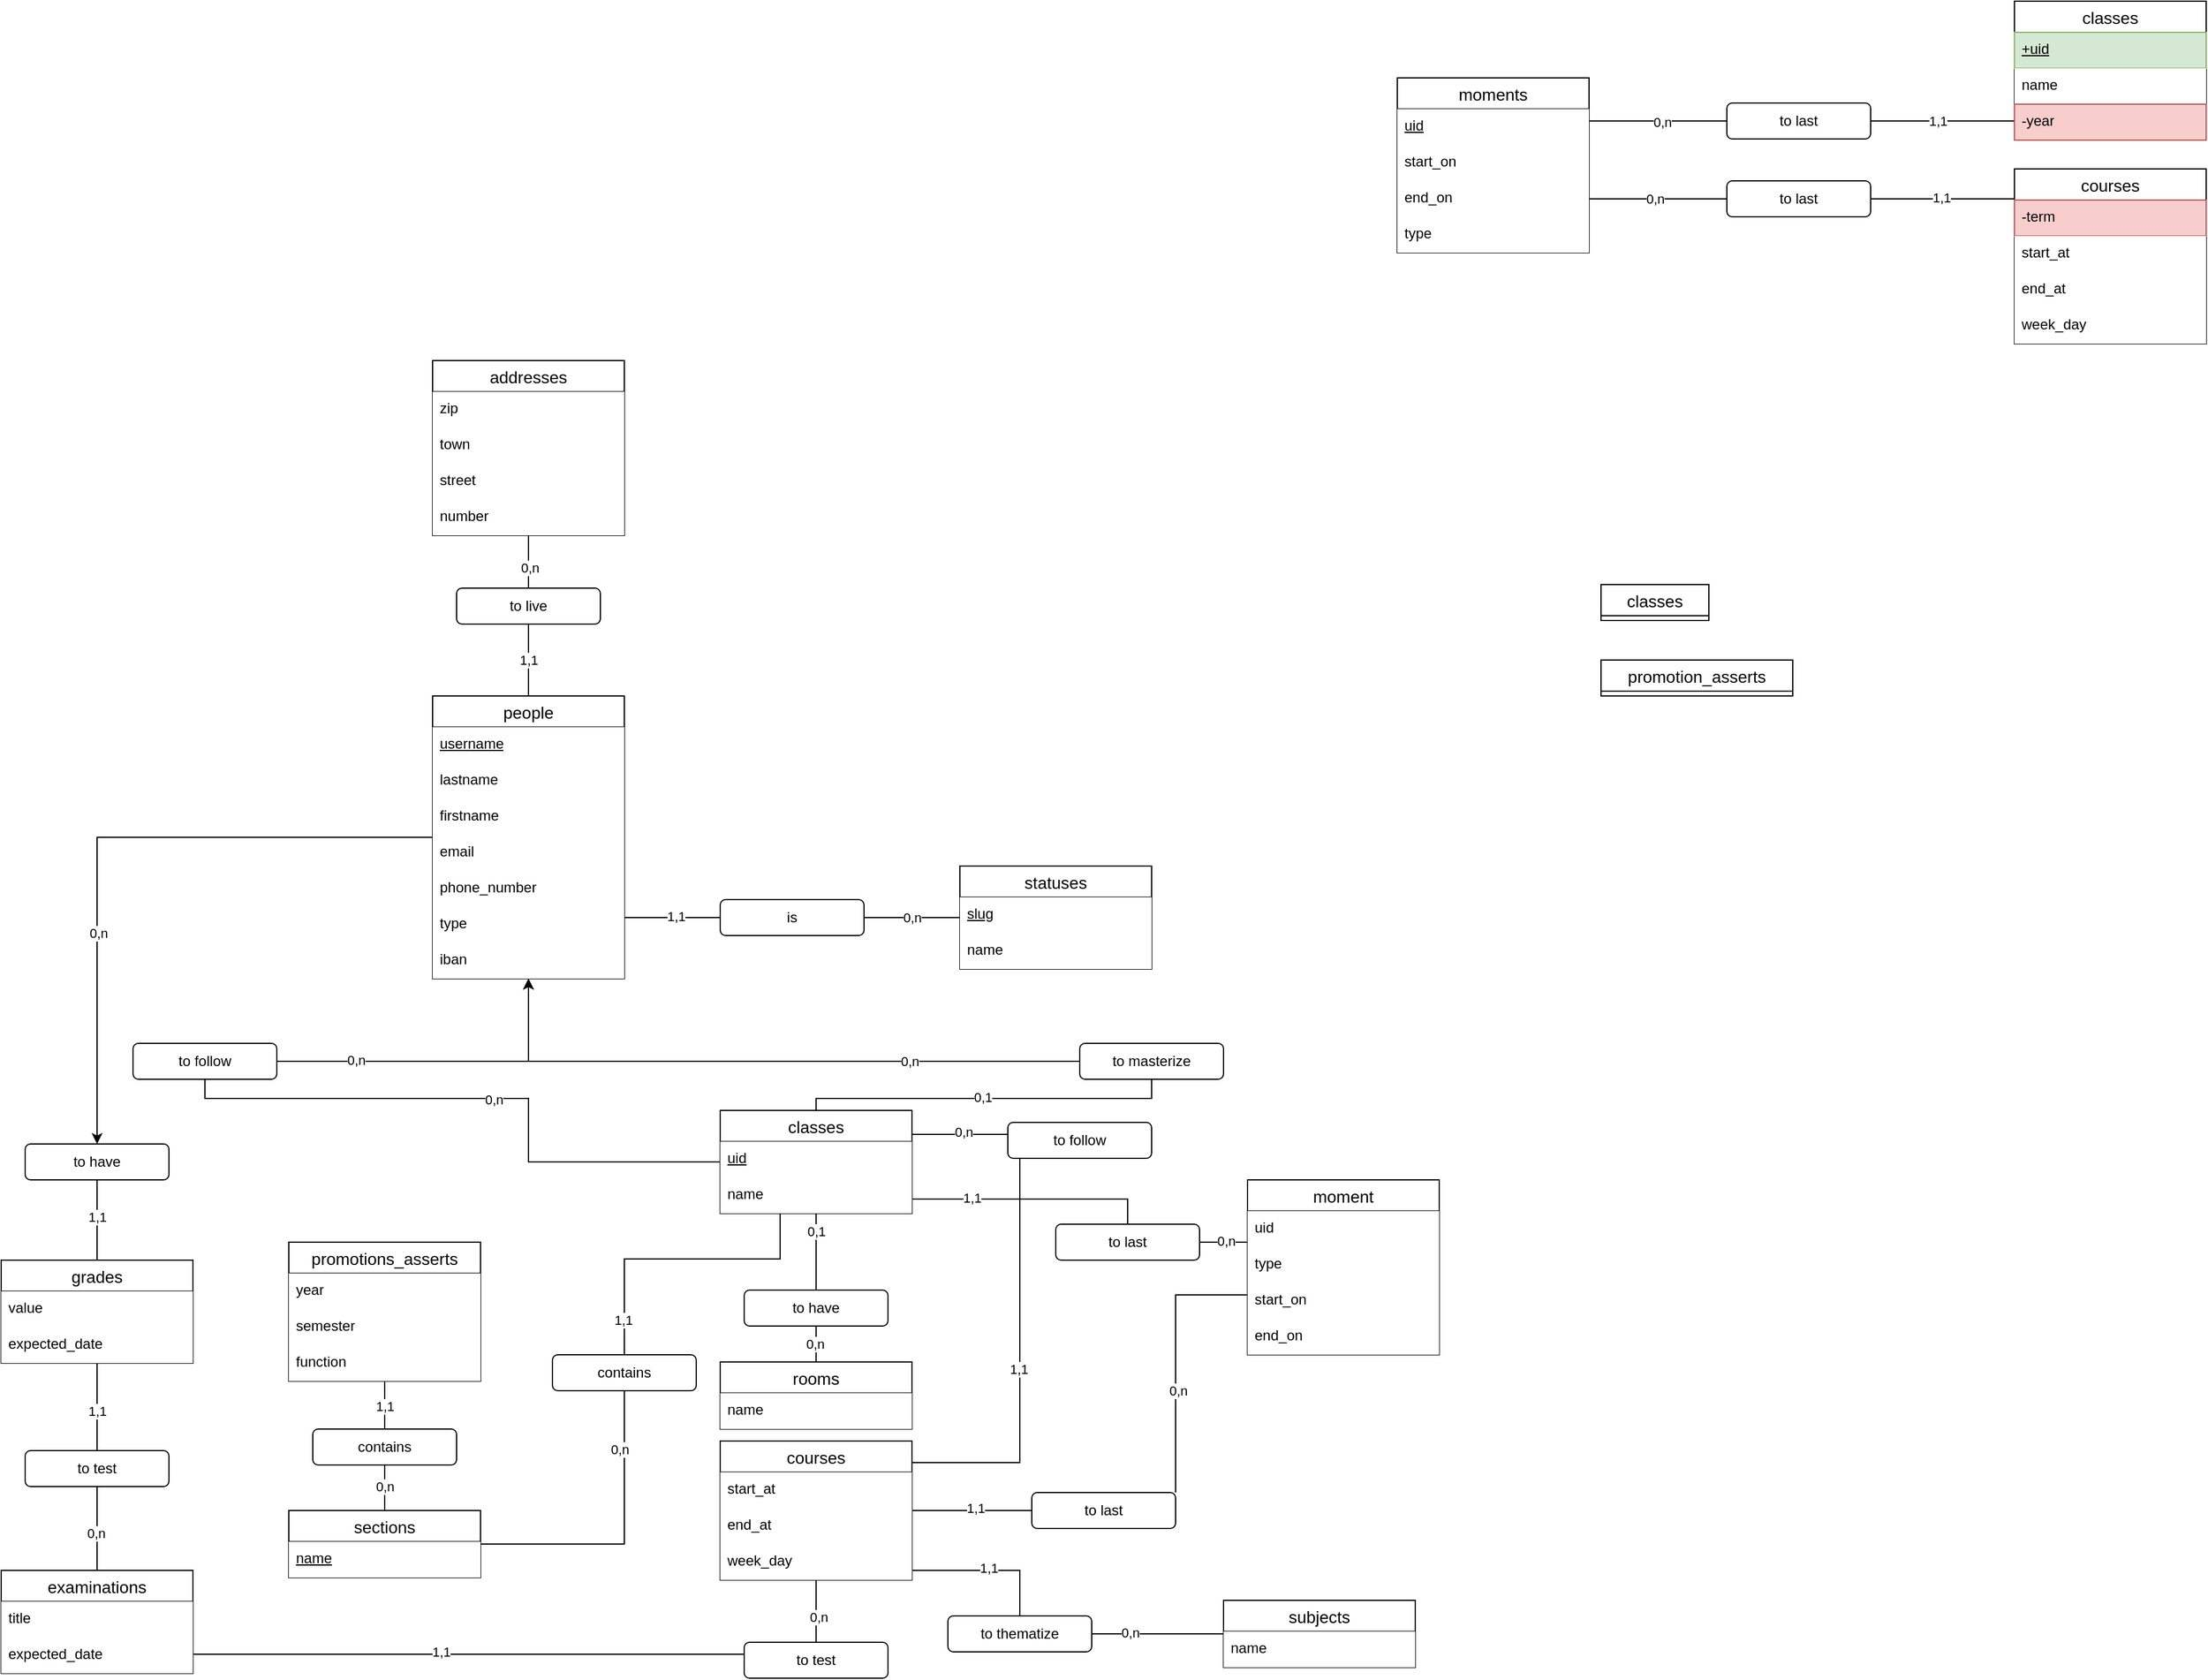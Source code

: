 <mxfile version="22.0.4" type="device">
  <diagram name="Page-1" id="YjoCUqOJmJAWPVtWp_rb">
    <mxGraphModel dx="1793" dy="1960" grid="1" gridSize="10" guides="1" tooltips="1" connect="1" arrows="1" fold="1" page="1" pageScale="1" pageWidth="1000" pageHeight="1000" math="0" shadow="0">
      <root>
        <mxCell id="0" />
        <mxCell id="1" parent="0" />
        <mxCell id="5qRxrPsNrbithYH7x9MK-46" style="edgeStyle=orthogonalEdgeStyle;rounded=0;orthogonalLoop=1;jettySize=auto;html=1;endArrow=none;endFill=0;" parent="1" source="04CNbRLkM5EJVx110FWp-2" target="04CNbRLkM5EJVx110FWp-24" edge="1">
          <mxGeometry relative="1" as="geometry" />
        </mxCell>
        <mxCell id="5qRxrPsNrbithYH7x9MK-58" value="1,1" style="edgeLabel;html=1;align=center;verticalAlign=middle;resizable=0;points=[];" parent="5qRxrPsNrbithYH7x9MK-46" vertex="1" connectable="0">
          <mxGeometry x="0.019" relative="1" as="geometry">
            <mxPoint as="offset" />
          </mxGeometry>
        </mxCell>
        <mxCell id="oQ8XawYt_i0SIQOXS1K6-8" style="edgeStyle=orthogonalEdgeStyle;rounded=0;orthogonalLoop=1;jettySize=auto;html=1;" parent="1" source="04CNbRLkM5EJVx110FWp-2" target="5qRxrPsNrbithYH7x9MK-102" edge="1">
          <mxGeometry relative="1" as="geometry" />
        </mxCell>
        <mxCell id="oQ8XawYt_i0SIQOXS1K6-9" value="0,n" style="edgeLabel;html=1;align=center;verticalAlign=middle;resizable=0;points=[];" parent="oQ8XawYt_i0SIQOXS1K6-8" vertex="1" connectable="0">
          <mxGeometry x="0.344" y="1" relative="1" as="geometry">
            <mxPoint as="offset" />
          </mxGeometry>
        </mxCell>
        <mxCell id="04CNbRLkM5EJVx110FWp-2" value="people" style="swimlane;fontStyle=0;childLayout=stackLayout;horizontal=1;startSize=26;horizontalStack=0;resizeParent=1;resizeParentMax=0;resizeLast=0;collapsible=1;marginBottom=0;align=center;fontSize=14;" parent="1" vertex="1">
          <mxGeometry x="390" y="170" width="160" height="236" as="geometry" />
        </mxCell>
        <mxCell id="04CNbRLkM5EJVx110FWp-5" value="username" style="text;strokeColor=none;fillColor=default;spacingLeft=4;spacingRight=4;overflow=hidden;rotatable=0;points=[[0,0.5],[1,0.5]];portConstraint=eastwest;fontSize=12;whiteSpace=wrap;html=1;fontStyle=4" parent="04CNbRLkM5EJVx110FWp-2" vertex="1">
          <mxGeometry y="26" width="160" height="30" as="geometry" />
        </mxCell>
        <mxCell id="04CNbRLkM5EJVx110FWp-3" value="lastname" style="text;strokeColor=none;fillColor=default;spacingLeft=4;spacingRight=4;overflow=hidden;rotatable=0;points=[[0,0.5],[1,0.5]];portConstraint=eastwest;fontSize=12;whiteSpace=wrap;html=1;" parent="04CNbRLkM5EJVx110FWp-2" vertex="1">
          <mxGeometry y="56" width="160" height="30" as="geometry" />
        </mxCell>
        <mxCell id="04CNbRLkM5EJVx110FWp-4" value="firstname" style="text;strokeColor=none;fillColor=default;spacingLeft=4;spacingRight=4;overflow=hidden;rotatable=0;points=[[0,0.5],[1,0.5]];portConstraint=eastwest;fontSize=12;whiteSpace=wrap;html=1;" parent="04CNbRLkM5EJVx110FWp-2" vertex="1">
          <mxGeometry y="86" width="160" height="30" as="geometry" />
        </mxCell>
        <mxCell id="04CNbRLkM5EJVx110FWp-6" value="email" style="text;strokeColor=none;fillColor=default;spacingLeft=4;spacingRight=4;overflow=hidden;rotatable=0;points=[[0,0.5],[1,0.5]];portConstraint=eastwest;fontSize=12;whiteSpace=wrap;html=1;" parent="04CNbRLkM5EJVx110FWp-2" vertex="1">
          <mxGeometry y="116" width="160" height="30" as="geometry" />
        </mxCell>
        <mxCell id="04CNbRLkM5EJVx110FWp-34" value="phone_number" style="text;strokeColor=none;fillColor=default;spacingLeft=4;spacingRight=4;overflow=hidden;rotatable=0;points=[[0,0.5],[1,0.5]];portConstraint=eastwest;fontSize=12;whiteSpace=wrap;html=1;" parent="04CNbRLkM5EJVx110FWp-2" vertex="1">
          <mxGeometry y="146" width="160" height="30" as="geometry" />
        </mxCell>
        <mxCell id="oQ8XawYt_i0SIQOXS1K6-29" value="type" style="text;strokeColor=none;fillColor=default;spacingLeft=4;spacingRight=4;overflow=hidden;rotatable=0;points=[[0,0.5],[1,0.5]];portConstraint=eastwest;fontSize=12;whiteSpace=wrap;html=1;" parent="04CNbRLkM5EJVx110FWp-2" vertex="1">
          <mxGeometry y="176" width="160" height="30" as="geometry" />
        </mxCell>
        <mxCell id="oQ8XawYt_i0SIQOXS1K6-1" value="iban" style="text;strokeColor=none;fillColor=default;spacingLeft=4;spacingRight=4;overflow=hidden;rotatable=0;points=[[0,0.5],[1,0.5]];portConstraint=eastwest;fontSize=12;whiteSpace=wrap;html=1;" parent="04CNbRLkM5EJVx110FWp-2" vertex="1">
          <mxGeometry y="206" width="160" height="30" as="geometry" />
        </mxCell>
        <mxCell id="04CNbRLkM5EJVx110FWp-7" value="addresses" style="swimlane;fontStyle=0;childLayout=stackLayout;horizontal=1;startSize=26;horizontalStack=0;resizeParent=1;resizeParentMax=0;resizeLast=0;collapsible=1;marginBottom=0;align=center;fontSize=14;labelBackgroundColor=none;fillStyle=solid;" parent="1" vertex="1">
          <mxGeometry x="390" y="-110" width="160" height="146" as="geometry">
            <mxRectangle x="334" y="128" width="90" height="30" as="alternateBounds" />
          </mxGeometry>
        </mxCell>
        <mxCell id="04CNbRLkM5EJVx110FWp-9" value="zip" style="text;strokeColor=none;fillColor=default;spacingLeft=4;spacingRight=4;overflow=hidden;rotatable=0;points=[[0,0.5],[1,0.5]];portConstraint=eastwest;fontSize=12;whiteSpace=wrap;html=1;" parent="04CNbRLkM5EJVx110FWp-7" vertex="1">
          <mxGeometry y="26" width="160" height="30" as="geometry" />
        </mxCell>
        <mxCell id="04CNbRLkM5EJVx110FWp-8" value="town&lt;span style=&quot;white-space: pre;&quot;&gt;&#x9;&lt;/span&gt;&lt;span style=&quot;white-space: pre;&quot;&gt;&#x9;&lt;/span&gt;" style="text;strokeColor=none;fillColor=default;spacingLeft=4;spacingRight=4;overflow=hidden;rotatable=0;points=[[0,0.5],[1,0.5]];portConstraint=eastwest;fontSize=12;whiteSpace=wrap;html=1;" parent="04CNbRLkM5EJVx110FWp-7" vertex="1">
          <mxGeometry y="56" width="160" height="30" as="geometry" />
        </mxCell>
        <mxCell id="04CNbRLkM5EJVx110FWp-11" value="street" style="text;strokeColor=none;fillColor=default;spacingLeft=4;spacingRight=4;overflow=hidden;rotatable=0;points=[[0,0.5],[1,0.5]];portConstraint=eastwest;fontSize=12;whiteSpace=wrap;html=1;" parent="04CNbRLkM5EJVx110FWp-7" vertex="1">
          <mxGeometry y="86" width="160" height="30" as="geometry" />
        </mxCell>
        <mxCell id="04CNbRLkM5EJVx110FWp-10" value="number" style="text;strokeColor=none;fillColor=default;spacingLeft=4;spacingRight=4;overflow=hidden;rotatable=0;points=[[0,0.5],[1,0.5]];portConstraint=eastwest;fontSize=12;whiteSpace=wrap;html=1;" parent="04CNbRLkM5EJVx110FWp-7" vertex="1">
          <mxGeometry y="116" width="160" height="30" as="geometry" />
        </mxCell>
        <mxCell id="5qRxrPsNrbithYH7x9MK-47" style="edgeStyle=orthogonalEdgeStyle;rounded=0;orthogonalLoop=1;jettySize=auto;html=1;endArrow=none;endFill=0;" parent="1" source="04CNbRLkM5EJVx110FWp-24" target="04CNbRLkM5EJVx110FWp-7" edge="1">
          <mxGeometry relative="1" as="geometry" />
        </mxCell>
        <mxCell id="5qRxrPsNrbithYH7x9MK-60" value="0,n" style="edgeLabel;html=1;align=center;verticalAlign=middle;resizable=0;points=[];" parent="5qRxrPsNrbithYH7x9MK-47" vertex="1" connectable="0">
          <mxGeometry x="-0.224" y="-1" relative="1" as="geometry">
            <mxPoint as="offset" />
          </mxGeometry>
        </mxCell>
        <mxCell id="04CNbRLkM5EJVx110FWp-24" value="to live" style="rounded=1;whiteSpace=wrap;html=1;" parent="1" vertex="1">
          <mxGeometry x="410" y="80" width="120" height="30" as="geometry" />
        </mxCell>
        <mxCell id="5qRxrPsNrbithYH7x9MK-48" style="edgeStyle=orthogonalEdgeStyle;rounded=0;orthogonalLoop=1;jettySize=auto;html=1;endArrow=none;endFill=0;" parent="1" edge="1">
          <mxGeometry relative="1" as="geometry">
            <mxPoint x="710" y="416" as="sourcePoint" />
          </mxGeometry>
        </mxCell>
        <mxCell id="5qRxrPsNrbithYH7x9MK-76" value="1,1" style="edgeLabel;html=1;align=center;verticalAlign=middle;resizable=0;points=[];" parent="5qRxrPsNrbithYH7x9MK-48" vertex="1" connectable="0">
          <mxGeometry x="-0.376" y="1" relative="1" as="geometry">
            <mxPoint as="offset" />
          </mxGeometry>
        </mxCell>
        <mxCell id="5qRxrPsNrbithYH7x9MK-56" style="edgeStyle=orthogonalEdgeStyle;rounded=0;orthogonalLoop=1;jettySize=auto;html=1;endArrow=none;endFill=0;" parent="1" source="04CNbRLkM5EJVx110FWp-37" target="5qRxrPsNrbithYH7x9MK-24" edge="1">
          <mxGeometry relative="1" as="geometry">
            <Array as="points">
              <mxPoint x="850" y="536" />
              <mxPoint x="850" y="536" />
            </Array>
          </mxGeometry>
        </mxCell>
        <mxCell id="5qRxrPsNrbithYH7x9MK-69" value="0,n" style="edgeLabel;html=1;align=center;verticalAlign=middle;resizable=0;points=[];" parent="5qRxrPsNrbithYH7x9MK-56" vertex="1" connectable="0">
          <mxGeometry x="0.06" y="2" relative="1" as="geometry">
            <mxPoint as="offset" />
          </mxGeometry>
        </mxCell>
        <mxCell id="5qRxrPsNrbithYH7x9MK-73" style="edgeStyle=orthogonalEdgeStyle;rounded=0;orthogonalLoop=1;jettySize=auto;html=1;endArrow=none;endFill=0;" parent="1" source="04CNbRLkM5EJVx110FWp-37" target="5qRxrPsNrbithYH7x9MK-20" edge="1">
          <mxGeometry relative="1" as="geometry" />
        </mxCell>
        <mxCell id="5qRxrPsNrbithYH7x9MK-75" value="0,1" style="edgeLabel;html=1;align=center;verticalAlign=middle;resizable=0;points=[];" parent="5qRxrPsNrbithYH7x9MK-73" vertex="1" connectable="0">
          <mxGeometry x="-0.554" relative="1" as="geometry">
            <mxPoint as="offset" />
          </mxGeometry>
        </mxCell>
        <mxCell id="04CNbRLkM5EJVx110FWp-37" value="classes" style="swimlane;fontStyle=0;childLayout=stackLayout;horizontal=1;startSize=26;horizontalStack=0;resizeParent=1;resizeParentMax=0;resizeLast=0;collapsible=1;marginBottom=0;align=center;fontSize=14;" parent="1" vertex="1">
          <mxGeometry x="630" y="516" width="160" height="86" as="geometry">
            <mxRectangle x="334" y="128" width="90" height="30" as="alternateBounds" />
          </mxGeometry>
        </mxCell>
        <mxCell id="oQ8XawYt_i0SIQOXS1K6-6" value="uid" style="text;strokeColor=none;fillColor=default;spacingLeft=4;spacingRight=4;overflow=hidden;rotatable=0;points=[[0,0.5],[1,0.5]];portConstraint=eastwest;fontSize=12;whiteSpace=wrap;html=1;fontStyle=4" parent="04CNbRLkM5EJVx110FWp-37" vertex="1">
          <mxGeometry y="26" width="160" height="30" as="geometry" />
        </mxCell>
        <mxCell id="04CNbRLkM5EJVx110FWp-38" value="name" style="text;strokeColor=none;fillColor=default;spacingLeft=4;spacingRight=4;overflow=hidden;rotatable=0;points=[[0,0.5],[1,0.5]];portConstraint=eastwest;fontSize=12;whiteSpace=wrap;html=1;" parent="04CNbRLkM5EJVx110FWp-37" vertex="1">
          <mxGeometry y="56" width="160" height="30" as="geometry" />
        </mxCell>
        <mxCell id="5qRxrPsNrbithYH7x9MK-33" style="edgeStyle=orthogonalEdgeStyle;rounded=0;orthogonalLoop=1;jettySize=auto;html=1;endArrow=none;endFill=0;" parent="1" source="04CNbRLkM5EJVx110FWp-41" target="5qRxrPsNrbithYH7x9MK-31" edge="1">
          <mxGeometry relative="1" as="geometry" />
        </mxCell>
        <mxCell id="5qRxrPsNrbithYH7x9MK-72" value="0,n" style="edgeLabel;html=1;align=center;verticalAlign=middle;resizable=0;points=[];" parent="5qRxrPsNrbithYH7x9MK-33" vertex="1" connectable="0">
          <mxGeometry x="0.424" y="-1" relative="1" as="geometry">
            <mxPoint as="offset" />
          </mxGeometry>
        </mxCell>
        <mxCell id="04CNbRLkM5EJVx110FWp-41" value="subjects" style="swimlane;fontStyle=0;childLayout=stackLayout;horizontal=1;startSize=26;horizontalStack=0;resizeParent=1;resizeParentMax=0;resizeLast=0;collapsible=1;marginBottom=0;align=center;fontSize=14;" parent="1" vertex="1">
          <mxGeometry x="1050" y="925" width="160" height="56" as="geometry">
            <mxRectangle x="334" y="128" width="90" height="30" as="alternateBounds" />
          </mxGeometry>
        </mxCell>
        <mxCell id="04CNbRLkM5EJVx110FWp-42" value="name" style="text;strokeColor=none;fillColor=default;spacingLeft=4;spacingRight=4;overflow=hidden;rotatable=0;points=[[0,0.5],[1,0.5]];portConstraint=eastwest;fontSize=12;whiteSpace=wrap;html=1;" parent="04CNbRLkM5EJVx110FWp-41" vertex="1">
          <mxGeometry y="26" width="160" height="30" as="geometry" />
        </mxCell>
        <mxCell id="5qRxrPsNrbithYH7x9MK-25" style="edgeStyle=orthogonalEdgeStyle;rounded=0;orthogonalLoop=1;jettySize=auto;html=1;entryX=0.5;entryY=1;entryDx=0;entryDy=0;endArrow=none;endFill=0;" parent="1" source="04CNbRLkM5EJVx110FWp-44" target="5qRxrPsNrbithYH7x9MK-24" edge="1">
          <mxGeometry relative="1" as="geometry">
            <Array as="points">
              <mxPoint x="880" y="810" />
              <mxPoint x="880" y="556" />
            </Array>
          </mxGeometry>
        </mxCell>
        <mxCell id="5qRxrPsNrbithYH7x9MK-70" value="1,1" style="edgeLabel;html=1;align=center;verticalAlign=middle;resizable=0;points=[];" parent="5qRxrPsNrbithYH7x9MK-25" vertex="1" connectable="0">
          <mxGeometry x="-0.146" y="1" relative="1" as="geometry">
            <mxPoint as="offset" />
          </mxGeometry>
        </mxCell>
        <mxCell id="5qRxrPsNrbithYH7x9MK-57" style="edgeStyle=orthogonalEdgeStyle;rounded=0;orthogonalLoop=1;jettySize=auto;html=1;endArrow=none;endFill=0;" parent="1" source="04CNbRLkM5EJVx110FWp-44" target="5qRxrPsNrbithYH7x9MK-31" edge="1">
          <mxGeometry relative="1" as="geometry">
            <Array as="points">
              <mxPoint x="880" y="900" />
            </Array>
          </mxGeometry>
        </mxCell>
        <mxCell id="5qRxrPsNrbithYH7x9MK-71" value="1,1" style="edgeLabel;html=1;align=center;verticalAlign=middle;resizable=0;points=[];" parent="5qRxrPsNrbithYH7x9MK-57" vertex="1" connectable="0">
          <mxGeometry x="-0.006" y="2" relative="1" as="geometry">
            <mxPoint as="offset" />
          </mxGeometry>
        </mxCell>
        <mxCell id="5qRxrPsNrbithYH7x9MK-85" style="edgeStyle=orthogonalEdgeStyle;rounded=0;orthogonalLoop=1;jettySize=auto;html=1;endArrow=none;endFill=0;" parent="1" source="04CNbRLkM5EJVx110FWp-44" target="5qRxrPsNrbithYH7x9MK-84" edge="1">
          <mxGeometry relative="1" as="geometry" />
        </mxCell>
        <mxCell id="5qRxrPsNrbithYH7x9MK-87" value="0,n" style="edgeLabel;html=1;align=center;verticalAlign=middle;resizable=0;points=[];" parent="5qRxrPsNrbithYH7x9MK-85" vertex="1" connectable="0">
          <mxGeometry x="0.067" y="1" relative="1" as="geometry">
            <mxPoint x="1" y="3" as="offset" />
          </mxGeometry>
        </mxCell>
        <mxCell id="04CNbRLkM5EJVx110FWp-44" value="courses" style="swimlane;fontStyle=0;childLayout=stackLayout;horizontal=1;startSize=26;horizontalStack=0;resizeParent=1;resizeParentMax=0;resizeLast=0;collapsible=1;marginBottom=0;align=center;fontSize=14;" parent="1" vertex="1">
          <mxGeometry x="630" y="792" width="160" height="116" as="geometry">
            <mxRectangle x="334" y="128" width="90" height="30" as="alternateBounds" />
          </mxGeometry>
        </mxCell>
        <mxCell id="5qRxrPsNrbithYH7x9MK-35" value="start_at" style="text;strokeColor=none;fillColor=default;spacingLeft=4;spacingRight=4;overflow=hidden;rotatable=0;points=[[0,0.5],[1,0.5]];portConstraint=eastwest;fontSize=12;whiteSpace=wrap;html=1;" parent="04CNbRLkM5EJVx110FWp-44" vertex="1">
          <mxGeometry y="26" width="160" height="30" as="geometry" />
        </mxCell>
        <mxCell id="5qRxrPsNrbithYH7x9MK-36" value="end_at" style="text;strokeColor=none;fillColor=default;spacingLeft=4;spacingRight=4;overflow=hidden;rotatable=0;points=[[0,0.5],[1,0.5]];portConstraint=eastwest;fontSize=12;whiteSpace=wrap;html=1;" parent="04CNbRLkM5EJVx110FWp-44" vertex="1">
          <mxGeometry y="56" width="160" height="30" as="geometry" />
        </mxCell>
        <mxCell id="5qRxrPsNrbithYH7x9MK-37" value="week_day" style="text;strokeColor=none;fillColor=default;spacingLeft=4;spacingRight=4;overflow=hidden;rotatable=0;points=[[0,0.5],[1,0.5]];portConstraint=eastwest;fontSize=12;whiteSpace=wrap;html=1;" parent="04CNbRLkM5EJVx110FWp-44" vertex="1">
          <mxGeometry y="86" width="160" height="30" as="geometry" />
        </mxCell>
        <mxCell id="5qRxrPsNrbithYH7x9MK-54" style="edgeStyle=orthogonalEdgeStyle;rounded=0;orthogonalLoop=1;jettySize=auto;html=1;endArrow=none;endFill=0;" parent="1" source="04CNbRLkM5EJVx110FWp-53" target="04CNbRLkM5EJVx110FWp-37" edge="1">
          <mxGeometry relative="1" as="geometry">
            <Array as="points">
              <mxPoint x="990" y="506" />
              <mxPoint x="710" y="506" />
            </Array>
          </mxGeometry>
        </mxCell>
        <mxCell id="5qRxrPsNrbithYH7x9MK-68" value="0,1" style="edgeLabel;html=1;align=center;verticalAlign=middle;resizable=0;points=[];" parent="5qRxrPsNrbithYH7x9MK-54" vertex="1" connectable="0">
          <mxGeometry x="0.029" y="-1" relative="1" as="geometry">
            <mxPoint as="offset" />
          </mxGeometry>
        </mxCell>
        <mxCell id="oQ8XawYt_i0SIQOXS1K6-2" style="edgeStyle=orthogonalEdgeStyle;rounded=0;orthogonalLoop=1;jettySize=auto;html=1;" parent="1" source="04CNbRLkM5EJVx110FWp-53" target="04CNbRLkM5EJVx110FWp-2" edge="1">
          <mxGeometry relative="1" as="geometry" />
        </mxCell>
        <mxCell id="oQ8XawYt_i0SIQOXS1K6-5" value="0,n" style="edgeLabel;html=1;align=center;verticalAlign=middle;resizable=0;points=[];" parent="oQ8XawYt_i0SIQOXS1K6-2" vertex="1" connectable="0">
          <mxGeometry x="-0.461" relative="1" as="geometry">
            <mxPoint as="offset" />
          </mxGeometry>
        </mxCell>
        <mxCell id="04CNbRLkM5EJVx110FWp-53" value="to masterize" style="rounded=1;whiteSpace=wrap;html=1;" parent="1" vertex="1">
          <mxGeometry x="930" y="460" width="120" height="30" as="geometry" />
        </mxCell>
        <mxCell id="5qRxrPsNrbithYH7x9MK-52" style="edgeStyle=orthogonalEdgeStyle;rounded=0;orthogonalLoop=1;jettySize=auto;html=1;endArrow=none;endFill=0;" parent="1" source="5qRxrPsNrbithYH7x9MK-1" target="04CNbRLkM5EJVx110FWp-37" edge="1">
          <mxGeometry relative="1" as="geometry">
            <Array as="points">
              <mxPoint x="200" y="506" />
              <mxPoint x="470" y="506" />
            </Array>
          </mxGeometry>
        </mxCell>
        <mxCell id="5qRxrPsNrbithYH7x9MK-63" value="0,n" style="edgeLabel;html=1;align=center;verticalAlign=middle;resizable=0;points=[];" parent="5qRxrPsNrbithYH7x9MK-52" vertex="1" connectable="0">
          <mxGeometry x="0.028" y="-1" relative="1" as="geometry">
            <mxPoint as="offset" />
          </mxGeometry>
        </mxCell>
        <mxCell id="5qRxrPsNrbithYH7x9MK-49" style="edgeStyle=orthogonalEdgeStyle;rounded=0;orthogonalLoop=1;jettySize=auto;html=1;endArrow=none;endFill=0;" parent="1" edge="1">
          <mxGeometry relative="1" as="geometry">
            <mxPoint x="710" y="473" as="sourcePoint" />
          </mxGeometry>
        </mxCell>
        <mxCell id="5qRxrPsNrbithYH7x9MK-77" value="0,n" style="edgeLabel;html=1;align=center;verticalAlign=middle;resizable=0;points=[];" parent="5qRxrPsNrbithYH7x9MK-49" vertex="1" connectable="0">
          <mxGeometry x="0.551" y="-1" relative="1" as="geometry">
            <mxPoint as="offset" />
          </mxGeometry>
        </mxCell>
        <mxCell id="5qRxrPsNrbithYH7x9MK-18" value="rooms" style="swimlane;fontStyle=0;childLayout=stackLayout;horizontal=1;startSize=26;horizontalStack=0;resizeParent=1;resizeParentMax=0;resizeLast=0;collapsible=1;marginBottom=0;align=center;fontSize=14;" parent="1" vertex="1">
          <mxGeometry x="630" y="726" width="160" height="56" as="geometry">
            <mxRectangle x="334" y="128" width="90" height="30" as="alternateBounds" />
          </mxGeometry>
        </mxCell>
        <mxCell id="5qRxrPsNrbithYH7x9MK-19" value="name" style="text;strokeColor=none;fillColor=default;spacingLeft=4;spacingRight=4;overflow=hidden;rotatable=0;points=[[0,0.5],[1,0.5]];portConstraint=eastwest;fontSize=12;whiteSpace=wrap;html=1;" parent="5qRxrPsNrbithYH7x9MK-18" vertex="1">
          <mxGeometry y="26" width="160" height="30" as="geometry" />
        </mxCell>
        <mxCell id="5qRxrPsNrbithYH7x9MK-22" style="edgeStyle=orthogonalEdgeStyle;rounded=0;orthogonalLoop=1;jettySize=auto;html=1;endArrow=none;endFill=0;" parent="1" source="5qRxrPsNrbithYH7x9MK-20" target="5qRxrPsNrbithYH7x9MK-18" edge="1">
          <mxGeometry relative="1" as="geometry" />
        </mxCell>
        <mxCell id="5qRxrPsNrbithYH7x9MK-74" value="0,n" style="edgeLabel;html=1;align=center;verticalAlign=middle;resizable=0;points=[];" parent="5qRxrPsNrbithYH7x9MK-22" vertex="1" connectable="0">
          <mxGeometry x="0.391" y="-1" relative="1" as="geometry">
            <mxPoint as="offset" />
          </mxGeometry>
        </mxCell>
        <mxCell id="5qRxrPsNrbithYH7x9MK-20" value="to have" style="rounded=1;whiteSpace=wrap;html=1;" parent="1" vertex="1">
          <mxGeometry x="650" y="666" width="120" height="30" as="geometry" />
        </mxCell>
        <mxCell id="5qRxrPsNrbithYH7x9MK-24" value="to follow" style="rounded=1;whiteSpace=wrap;html=1;" parent="1" vertex="1">
          <mxGeometry x="870" y="526" width="120" height="30" as="geometry" />
        </mxCell>
        <mxCell id="5qRxrPsNrbithYH7x9MK-31" value="to thematize" style="rounded=1;whiteSpace=wrap;html=1;" parent="1" vertex="1">
          <mxGeometry x="820" y="938" width="120" height="30" as="geometry" />
        </mxCell>
        <mxCell id="5qRxrPsNrbithYH7x9MK-97" style="edgeStyle=orthogonalEdgeStyle;rounded=0;orthogonalLoop=1;jettySize=auto;html=1;endArrow=none;endFill=0;" parent="1" source="5qRxrPsNrbithYH7x9MK-78" target="5qRxrPsNrbithYH7x9MK-96" edge="1">
          <mxGeometry relative="1" as="geometry" />
        </mxCell>
        <mxCell id="5qRxrPsNrbithYH7x9MK-99" value="0,n" style="edgeLabel;html=1;align=center;verticalAlign=middle;resizable=0;points=[];" parent="5qRxrPsNrbithYH7x9MK-97" vertex="1" connectable="0">
          <mxGeometry x="-0.121" y="1" relative="1" as="geometry">
            <mxPoint as="offset" />
          </mxGeometry>
        </mxCell>
        <mxCell id="5qRxrPsNrbithYH7x9MK-78" value="examinations" style="swimlane;fontStyle=0;childLayout=stackLayout;horizontal=1;startSize=26;horizontalStack=0;resizeParent=1;resizeParentMax=0;resizeLast=0;collapsible=1;marginBottom=0;align=center;fontSize=14;" parent="1" vertex="1">
          <mxGeometry x="30" y="900" width="160" height="86" as="geometry">
            <mxRectangle x="334" y="128" width="90" height="30" as="alternateBounds" />
          </mxGeometry>
        </mxCell>
        <mxCell id="5qRxrPsNrbithYH7x9MK-79" value="title" style="text;strokeColor=none;fillColor=default;spacingLeft=4;spacingRight=4;overflow=hidden;rotatable=0;points=[[0,0.5],[1,0.5]];portConstraint=eastwest;fontSize=12;whiteSpace=wrap;html=1;" parent="5qRxrPsNrbithYH7x9MK-78" vertex="1">
          <mxGeometry y="26" width="160" height="30" as="geometry" />
        </mxCell>
        <mxCell id="5qRxrPsNrbithYH7x9MK-80" value="expected_date" style="text;strokeColor=none;fillColor=default;spacingLeft=4;spacingRight=4;overflow=hidden;rotatable=0;points=[[0,0.5],[1,0.5]];portConstraint=eastwest;fontSize=12;whiteSpace=wrap;html=1;" parent="5qRxrPsNrbithYH7x9MK-78" vertex="1">
          <mxGeometry y="56" width="160" height="30" as="geometry" />
        </mxCell>
        <mxCell id="5qRxrPsNrbithYH7x9MK-86" style="edgeStyle=orthogonalEdgeStyle;rounded=0;orthogonalLoop=1;jettySize=auto;html=1;endArrow=none;endFill=0;" parent="1" source="5qRxrPsNrbithYH7x9MK-84" target="5qRxrPsNrbithYH7x9MK-78" edge="1">
          <mxGeometry relative="1" as="geometry">
            <Array as="points">
              <mxPoint x="290" y="970" />
              <mxPoint x="290" y="970" />
            </Array>
          </mxGeometry>
        </mxCell>
        <mxCell id="5qRxrPsNrbithYH7x9MK-88" value="1,1" style="edgeLabel;html=1;align=center;verticalAlign=middle;resizable=0;points=[];" parent="5qRxrPsNrbithYH7x9MK-86" vertex="1" connectable="0">
          <mxGeometry x="0.135" y="-1" relative="1" as="geometry">
            <mxPoint x="8" y="-1" as="offset" />
          </mxGeometry>
        </mxCell>
        <mxCell id="5qRxrPsNrbithYH7x9MK-84" value="to test" style="rounded=1;whiteSpace=wrap;html=1;" parent="1" vertex="1">
          <mxGeometry x="650" y="960" width="120" height="30" as="geometry" />
        </mxCell>
        <mxCell id="5qRxrPsNrbithYH7x9MK-89" value="grades" style="swimlane;fontStyle=0;childLayout=stackLayout;horizontal=1;startSize=26;horizontalStack=0;resizeParent=1;resizeParentMax=0;resizeLast=0;collapsible=1;marginBottom=0;align=center;fontSize=14;" parent="1" vertex="1">
          <mxGeometry x="30" y="641" width="160" height="86" as="geometry">
            <mxRectangle x="334" y="128" width="90" height="30" as="alternateBounds" />
          </mxGeometry>
        </mxCell>
        <mxCell id="5qRxrPsNrbithYH7x9MK-90" value="value" style="text;strokeColor=none;fillColor=default;spacingLeft=4;spacingRight=4;overflow=hidden;rotatable=0;points=[[0,0.5],[1,0.5]];portConstraint=eastwest;fontSize=12;whiteSpace=wrap;html=1;" parent="5qRxrPsNrbithYH7x9MK-89" vertex="1">
          <mxGeometry y="26" width="160" height="30" as="geometry" />
        </mxCell>
        <mxCell id="5qRxrPsNrbithYH7x9MK-91" value="expected_date" style="text;strokeColor=none;fillColor=default;spacingLeft=4;spacingRight=4;overflow=hidden;rotatable=0;points=[[0,0.5],[1,0.5]];portConstraint=eastwest;fontSize=12;whiteSpace=wrap;html=1;" parent="5qRxrPsNrbithYH7x9MK-89" vertex="1">
          <mxGeometry y="56" width="160" height="30" as="geometry" />
        </mxCell>
        <mxCell id="5qRxrPsNrbithYH7x9MK-98" style="edgeStyle=orthogonalEdgeStyle;rounded=0;orthogonalLoop=1;jettySize=auto;html=1;endArrow=none;endFill=0;" parent="1" source="5qRxrPsNrbithYH7x9MK-96" target="5qRxrPsNrbithYH7x9MK-89" edge="1">
          <mxGeometry relative="1" as="geometry" />
        </mxCell>
        <mxCell id="5qRxrPsNrbithYH7x9MK-100" value="1,1" style="edgeLabel;html=1;align=center;verticalAlign=middle;resizable=0;points=[];" parent="5qRxrPsNrbithYH7x9MK-98" vertex="1" connectable="0">
          <mxGeometry x="0.324" y="-2" relative="1" as="geometry">
            <mxPoint x="-2" y="15" as="offset" />
          </mxGeometry>
        </mxCell>
        <mxCell id="5qRxrPsNrbithYH7x9MK-96" value="to test" style="rounded=1;whiteSpace=wrap;html=1;" parent="1" vertex="1">
          <mxGeometry x="50" y="800" width="120" height="30" as="geometry" />
        </mxCell>
        <mxCell id="5qRxrPsNrbithYH7x9MK-103" style="edgeStyle=orthogonalEdgeStyle;rounded=0;orthogonalLoop=1;jettySize=auto;html=1;endArrow=none;endFill=0;" parent="1" source="5qRxrPsNrbithYH7x9MK-102" target="5qRxrPsNrbithYH7x9MK-89" edge="1">
          <mxGeometry relative="1" as="geometry" />
        </mxCell>
        <mxCell id="5qRxrPsNrbithYH7x9MK-106" value="1,1" style="edgeLabel;html=1;align=center;verticalAlign=middle;resizable=0;points=[];" parent="5qRxrPsNrbithYH7x9MK-103" vertex="1" connectable="0">
          <mxGeometry x="-0.075" relative="1" as="geometry">
            <mxPoint as="offset" />
          </mxGeometry>
        </mxCell>
        <mxCell id="5qRxrPsNrbithYH7x9MK-102" value="to have" style="rounded=1;whiteSpace=wrap;html=1;" parent="1" vertex="1">
          <mxGeometry x="50" y="544" width="120" height="30" as="geometry" />
        </mxCell>
        <mxCell id="oQ8XawYt_i0SIQOXS1K6-3" style="edgeStyle=orthogonalEdgeStyle;rounded=0;orthogonalLoop=1;jettySize=auto;html=1;" parent="1" source="5qRxrPsNrbithYH7x9MK-1" target="04CNbRLkM5EJVx110FWp-2" edge="1">
          <mxGeometry relative="1" as="geometry" />
        </mxCell>
        <mxCell id="oQ8XawYt_i0SIQOXS1K6-4" value="0,n" style="edgeLabel;html=1;align=center;verticalAlign=middle;resizable=0;points=[];" parent="oQ8XawYt_i0SIQOXS1K6-3" vertex="1" connectable="0">
          <mxGeometry x="-0.53" y="1" relative="1" as="geometry">
            <mxPoint as="offset" />
          </mxGeometry>
        </mxCell>
        <mxCell id="5qRxrPsNrbithYH7x9MK-1" value="to follow" style="rounded=1;whiteSpace=wrap;html=1;" parent="1" vertex="1">
          <mxGeometry x="140" y="460" width="120" height="30" as="geometry" />
        </mxCell>
        <mxCell id="5qRxrPsNrbithYH7x9MK-208" value="promotions_asserts" style="swimlane;fontStyle=0;childLayout=stackLayout;horizontal=1;startSize=26;horizontalStack=0;resizeParent=1;resizeParentMax=0;resizeLast=0;collapsible=1;marginBottom=0;align=center;fontSize=14;" parent="1" vertex="1">
          <mxGeometry x="270" y="626" width="160" height="116" as="geometry">
            <mxRectangle x="334" y="128" width="90" height="30" as="alternateBounds" />
          </mxGeometry>
        </mxCell>
        <mxCell id="5qRxrPsNrbithYH7x9MK-209" value="year" style="text;strokeColor=none;fillColor=default;spacingLeft=4;spacingRight=4;overflow=hidden;rotatable=0;points=[[0,0.5],[1,0.5]];portConstraint=eastwest;fontSize=12;whiteSpace=wrap;html=1;" parent="5qRxrPsNrbithYH7x9MK-208" vertex="1">
          <mxGeometry y="26" width="160" height="30" as="geometry" />
        </mxCell>
        <mxCell id="5qRxrPsNrbithYH7x9MK-210" value="semester" style="text;strokeColor=none;fillColor=default;spacingLeft=4;spacingRight=4;overflow=hidden;rotatable=0;points=[[0,0.5],[1,0.5]];portConstraint=eastwest;fontSize=12;whiteSpace=wrap;html=1;" parent="5qRxrPsNrbithYH7x9MK-208" vertex="1">
          <mxGeometry y="56" width="160" height="30" as="geometry" />
        </mxCell>
        <mxCell id="5qRxrPsNrbithYH7x9MK-211" value="function" style="text;strokeColor=none;fillColor=default;spacingLeft=4;spacingRight=4;overflow=hidden;rotatable=0;points=[[0,0.5],[1,0.5]];portConstraint=eastwest;fontSize=12;whiteSpace=wrap;html=1;" parent="5qRxrPsNrbithYH7x9MK-208" vertex="1">
          <mxGeometry y="86" width="160" height="30" as="geometry" />
        </mxCell>
        <mxCell id="oQ8XawYt_i0SIQOXS1K6-17" style="edgeStyle=orthogonalEdgeStyle;rounded=0;orthogonalLoop=1;jettySize=auto;html=1;endArrow=none;endFill=0;" parent="1" source="oQ8XawYt_i0SIQOXS1K6-10" target="oQ8XawYt_i0SIQOXS1K6-16" edge="1">
          <mxGeometry relative="1" as="geometry">
            <Array as="points">
              <mxPoint x="1010" y="670" />
            </Array>
          </mxGeometry>
        </mxCell>
        <mxCell id="oQ8XawYt_i0SIQOXS1K6-24" value="0,n" style="edgeLabel;html=1;align=center;verticalAlign=middle;resizable=0;points=[];" parent="oQ8XawYt_i0SIQOXS1K6-17" vertex="1" connectable="0">
          <mxGeometry x="0.243" y="2" relative="1" as="geometry">
            <mxPoint as="offset" />
          </mxGeometry>
        </mxCell>
        <mxCell id="oQ8XawYt_i0SIQOXS1K6-21" style="edgeStyle=orthogonalEdgeStyle;rounded=0;orthogonalLoop=1;jettySize=auto;html=1;endArrow=none;endFill=0;" parent="1" source="oQ8XawYt_i0SIQOXS1K6-10" target="oQ8XawYt_i0SIQOXS1K6-20" edge="1">
          <mxGeometry relative="1" as="geometry">
            <Array as="points">
              <mxPoint x="1040" y="626" />
              <mxPoint x="1040" y="626" />
            </Array>
          </mxGeometry>
        </mxCell>
        <mxCell id="oQ8XawYt_i0SIQOXS1K6-23" value="0,n" style="edgeLabel;html=1;align=center;verticalAlign=middle;resizable=0;points=[];" parent="oQ8XawYt_i0SIQOXS1K6-21" vertex="1" connectable="0">
          <mxGeometry x="-0.077" y="-1" relative="1" as="geometry">
            <mxPoint as="offset" />
          </mxGeometry>
        </mxCell>
        <mxCell id="oQ8XawYt_i0SIQOXS1K6-10" value="moment" style="swimlane;fontStyle=0;childLayout=stackLayout;horizontal=1;startSize=26;horizontalStack=0;resizeParent=1;resizeParentMax=0;resizeLast=0;collapsible=1;marginBottom=0;align=center;fontSize=14;" parent="1" vertex="1">
          <mxGeometry x="1070" y="574" width="160" height="146" as="geometry">
            <mxRectangle x="334" y="128" width="90" height="30" as="alternateBounds" />
          </mxGeometry>
        </mxCell>
        <mxCell id="oQ8XawYt_i0SIQOXS1K6-27" value="uid" style="text;strokeColor=none;fillColor=default;spacingLeft=4;spacingRight=4;overflow=hidden;rotatable=0;points=[[0,0.5],[1,0.5]];portConstraint=eastwest;fontSize=12;whiteSpace=wrap;html=1;" parent="oQ8XawYt_i0SIQOXS1K6-10" vertex="1">
          <mxGeometry y="26" width="160" height="30" as="geometry" />
        </mxCell>
        <mxCell id="oQ8XawYt_i0SIQOXS1K6-11" value="type" style="text;strokeColor=none;fillColor=default;spacingLeft=4;spacingRight=4;overflow=hidden;rotatable=0;points=[[0,0.5],[1,0.5]];portConstraint=eastwest;fontSize=12;whiteSpace=wrap;html=1;" parent="oQ8XawYt_i0SIQOXS1K6-10" vertex="1">
          <mxGeometry y="56" width="160" height="30" as="geometry" />
        </mxCell>
        <mxCell id="oQ8XawYt_i0SIQOXS1K6-12" value="start_on" style="text;strokeColor=none;fillColor=default;spacingLeft=4;spacingRight=4;overflow=hidden;rotatable=0;points=[[0,0.5],[1,0.5]];portConstraint=eastwest;fontSize=12;whiteSpace=wrap;html=1;" parent="oQ8XawYt_i0SIQOXS1K6-10" vertex="1">
          <mxGeometry y="86" width="160" height="30" as="geometry" />
        </mxCell>
        <mxCell id="oQ8XawYt_i0SIQOXS1K6-13" value="end_on" style="text;strokeColor=none;fillColor=default;spacingLeft=4;spacingRight=4;overflow=hidden;rotatable=0;points=[[0,0.5],[1,0.5]];portConstraint=eastwest;fontSize=12;whiteSpace=wrap;html=1;" parent="oQ8XawYt_i0SIQOXS1K6-10" vertex="1">
          <mxGeometry y="116" width="160" height="30" as="geometry" />
        </mxCell>
        <mxCell id="oQ8XawYt_i0SIQOXS1K6-18" style="edgeStyle=orthogonalEdgeStyle;rounded=0;orthogonalLoop=1;jettySize=auto;html=1;endArrow=none;endFill=0;" parent="1" source="oQ8XawYt_i0SIQOXS1K6-16" target="04CNbRLkM5EJVx110FWp-44" edge="1">
          <mxGeometry relative="1" as="geometry" />
        </mxCell>
        <mxCell id="oQ8XawYt_i0SIQOXS1K6-25" value="1,1" style="edgeLabel;html=1;align=center;verticalAlign=middle;resizable=0;points=[];" parent="oQ8XawYt_i0SIQOXS1K6-18" vertex="1" connectable="0">
          <mxGeometry x="-0.063" y="-2" relative="1" as="geometry">
            <mxPoint as="offset" />
          </mxGeometry>
        </mxCell>
        <mxCell id="oQ8XawYt_i0SIQOXS1K6-16" value="to last" style="rounded=1;whiteSpace=wrap;html=1;" parent="1" vertex="1">
          <mxGeometry x="890" y="835" width="120" height="30" as="geometry" />
        </mxCell>
        <mxCell id="oQ8XawYt_i0SIQOXS1K6-22" style="edgeStyle=orthogonalEdgeStyle;rounded=0;orthogonalLoop=1;jettySize=auto;html=1;endArrow=none;endFill=0;" parent="1" source="oQ8XawYt_i0SIQOXS1K6-20" target="04CNbRLkM5EJVx110FWp-37" edge="1">
          <mxGeometry relative="1" as="geometry">
            <Array as="points">
              <mxPoint x="970" y="590" />
            </Array>
          </mxGeometry>
        </mxCell>
        <mxCell id="oQ8XawYt_i0SIQOXS1K6-26" value="1,1" style="edgeLabel;html=1;align=center;verticalAlign=middle;resizable=0;points=[];" parent="oQ8XawYt_i0SIQOXS1K6-22" vertex="1" connectable="0">
          <mxGeometry x="-0.094" y="-1" relative="1" as="geometry">
            <mxPoint x="-60" as="offset" />
          </mxGeometry>
        </mxCell>
        <mxCell id="oQ8XawYt_i0SIQOXS1K6-20" value="to last" style="rounded=1;whiteSpace=wrap;html=1;" parent="1" vertex="1">
          <mxGeometry x="910" y="611" width="120" height="30" as="geometry" />
        </mxCell>
        <mxCell id="CUqo3PzCPlWUUcOIPTnJ-20" style="edgeStyle=orthogonalEdgeStyle;rounded=0;orthogonalLoop=1;jettySize=auto;html=1;endArrow=none;endFill=0;" parent="1" source="CUqo3PzCPlWUUcOIPTnJ-10" target="CUqo3PzCPlWUUcOIPTnJ-18" edge="1">
          <mxGeometry relative="1" as="geometry" />
        </mxCell>
        <mxCell id="CUqo3PzCPlWUUcOIPTnJ-22" value="0,n" style="edgeLabel;html=1;align=center;verticalAlign=middle;resizable=0;points=[];" parent="CUqo3PzCPlWUUcOIPTnJ-20" vertex="1" connectable="0">
          <mxGeometry x="0.206" y="-1" relative="1" as="geometry">
            <mxPoint x="8" y="1" as="offset" />
          </mxGeometry>
        </mxCell>
        <mxCell id="CUqo3PzCPlWUUcOIPTnJ-10" value="statuses" style="swimlane;fontStyle=0;childLayout=stackLayout;horizontal=1;startSize=26;horizontalStack=0;resizeParent=1;resizeParentMax=0;resizeLast=0;collapsible=1;marginBottom=0;align=center;fontSize=14;" parent="1" vertex="1">
          <mxGeometry x="830" y="312" width="160" height="86" as="geometry" />
        </mxCell>
        <mxCell id="CUqo3PzCPlWUUcOIPTnJ-11" value="slug" style="text;strokeColor=none;fillColor=default;spacingLeft=4;spacingRight=4;overflow=hidden;rotatable=0;points=[[0,0.5],[1,0.5]];portConstraint=eastwest;fontSize=12;whiteSpace=wrap;html=1;fontStyle=4" parent="CUqo3PzCPlWUUcOIPTnJ-10" vertex="1">
          <mxGeometry y="26" width="160" height="30" as="geometry" />
        </mxCell>
        <mxCell id="CUqo3PzCPlWUUcOIPTnJ-12" value="name" style="text;strokeColor=none;fillColor=default;spacingLeft=4;spacingRight=4;overflow=hidden;rotatable=0;points=[[0,0.5],[1,0.5]];portConstraint=eastwest;fontSize=12;whiteSpace=wrap;html=1;" parent="CUqo3PzCPlWUUcOIPTnJ-10" vertex="1">
          <mxGeometry y="56" width="160" height="30" as="geometry" />
        </mxCell>
        <mxCell id="CUqo3PzCPlWUUcOIPTnJ-21" style="edgeStyle=orthogonalEdgeStyle;rounded=0;orthogonalLoop=1;jettySize=auto;html=1;endArrow=none;endFill=0;" parent="1" source="CUqo3PzCPlWUUcOIPTnJ-18" target="04CNbRLkM5EJVx110FWp-2" edge="1">
          <mxGeometry relative="1" as="geometry">
            <Array as="points">
              <mxPoint x="570" y="355" />
              <mxPoint x="570" y="355" />
            </Array>
          </mxGeometry>
        </mxCell>
        <mxCell id="CUqo3PzCPlWUUcOIPTnJ-23" value="1,1" style="edgeLabel;html=1;align=center;verticalAlign=middle;resizable=0;points=[];" parent="CUqo3PzCPlWUUcOIPTnJ-21" vertex="1" connectable="0">
          <mxGeometry x="-0.068" y="-1" relative="1" as="geometry">
            <mxPoint as="offset" />
          </mxGeometry>
        </mxCell>
        <mxCell id="CUqo3PzCPlWUUcOIPTnJ-18" value="is" style="rounded=1;whiteSpace=wrap;html=1;" parent="1" vertex="1">
          <mxGeometry x="630" y="340" width="120" height="30" as="geometry" />
        </mxCell>
        <mxCell id="F_m0uPLbKTVz9EueeozN-1" style="edgeStyle=orthogonalEdgeStyle;rounded=0;orthogonalLoop=1;jettySize=auto;html=1;endArrow=none;endFill=0;" parent="1" source="F_m0uPLbKTVz9EueeozN-3" target="F_m0uPLbKTVz9EueeozN-8" edge="1">
          <mxGeometry relative="1" as="geometry">
            <Array as="points">
              <mxPoint x="1680" y="-310" />
              <mxPoint x="1680" y="-310" />
            </Array>
          </mxGeometry>
        </mxCell>
        <mxCell id="F_m0uPLbKTVz9EueeozN-2" value="1,1" style="edgeLabel;html=1;align=center;verticalAlign=middle;resizable=0;points=[];" parent="F_m0uPLbKTVz9EueeozN-1" vertex="1" connectable="0">
          <mxGeometry x="0.206" y="-1" relative="1" as="geometry">
            <mxPoint x="8" y="1" as="offset" />
          </mxGeometry>
        </mxCell>
        <mxCell id="F_m0uPLbKTVz9EueeozN-3" value="classes" style="swimlane;fontStyle=0;childLayout=stackLayout;horizontal=1;startSize=26;horizontalStack=0;resizeParent=1;resizeParentMax=0;resizeLast=0;collapsible=1;marginBottom=0;align=center;fontSize=14;" parent="1" vertex="1">
          <mxGeometry x="1710" y="-410" width="160" height="116" as="geometry" />
        </mxCell>
        <mxCell id="VF-nsteTjmdvSI3y13fl-3" value="+uid" style="text;strokeColor=#82b366;fillColor=#d5e8d4;spacingLeft=4;spacingRight=4;overflow=hidden;rotatable=0;points=[[0,0.5],[1,0.5]];portConstraint=eastwest;fontSize=12;whiteSpace=wrap;html=1;fontStyle=4" vertex="1" parent="F_m0uPLbKTVz9EueeozN-3">
          <mxGeometry y="26" width="160" height="30" as="geometry" />
        </mxCell>
        <mxCell id="F_m0uPLbKTVz9EueeozN-5" value="name" style="text;strokeColor=none;fillColor=default;spacingLeft=4;spacingRight=4;overflow=hidden;rotatable=0;points=[[0,0.5],[1,0.5]];portConstraint=eastwest;fontSize=12;whiteSpace=wrap;html=1;" parent="F_m0uPLbKTVz9EueeozN-3" vertex="1">
          <mxGeometry y="56" width="160" height="30" as="geometry" />
        </mxCell>
        <mxCell id="VF-nsteTjmdvSI3y13fl-1" value="-year" style="text;strokeColor=#b85450;fillColor=#f8cecc;spacingLeft=4;spacingRight=4;overflow=hidden;rotatable=0;points=[[0,0.5],[1,0.5]];portConstraint=eastwest;fontSize=12;whiteSpace=wrap;html=1;" vertex="1" parent="F_m0uPLbKTVz9EueeozN-3">
          <mxGeometry y="86" width="160" height="30" as="geometry" />
        </mxCell>
        <mxCell id="F_m0uPLbKTVz9EueeozN-6" style="edgeStyle=orthogonalEdgeStyle;rounded=0;orthogonalLoop=1;jettySize=auto;html=1;endArrow=none;endFill=0;" parent="1" source="F_m0uPLbKTVz9EueeozN-8" target="F_m0uPLbKTVz9EueeozN-9" edge="1">
          <mxGeometry relative="1" as="geometry">
            <Array as="points">
              <mxPoint x="1390" y="-310" />
              <mxPoint x="1390" y="-310" />
            </Array>
            <mxPoint x="1365" y="-228" as="targetPoint" />
          </mxGeometry>
        </mxCell>
        <mxCell id="VF-nsteTjmdvSI3y13fl-15" value="0,n" style="edgeLabel;html=1;align=center;verticalAlign=middle;resizable=0;points=[];" vertex="1" connectable="0" parent="F_m0uPLbKTVz9EueeozN-6">
          <mxGeometry x="-0.048" y="1" relative="1" as="geometry">
            <mxPoint as="offset" />
          </mxGeometry>
        </mxCell>
        <mxCell id="F_m0uPLbKTVz9EueeozN-8" value="to last" style="rounded=1;whiteSpace=wrap;html=1;" parent="1" vertex="1">
          <mxGeometry x="1470" y="-325" width="120" height="30" as="geometry" />
        </mxCell>
        <mxCell id="VF-nsteTjmdvSI3y13fl-10" style="edgeStyle=orthogonalEdgeStyle;rounded=0;orthogonalLoop=1;jettySize=auto;html=1;endArrow=none;endFill=0;" edge="1" parent="1" source="F_m0uPLbKTVz9EueeozN-9" target="VF-nsteTjmdvSI3y13fl-9">
          <mxGeometry relative="1" as="geometry">
            <Array as="points">
              <mxPoint x="1390" y="-245" />
              <mxPoint x="1390" y="-245" />
            </Array>
          </mxGeometry>
        </mxCell>
        <mxCell id="VF-nsteTjmdvSI3y13fl-13" value="0,n" style="edgeLabel;html=1;align=center;verticalAlign=middle;resizable=0;points=[];" vertex="1" connectable="0" parent="VF-nsteTjmdvSI3y13fl-10">
          <mxGeometry x="0.19" y="-2" relative="1" as="geometry">
            <mxPoint x="-14" y="-2" as="offset" />
          </mxGeometry>
        </mxCell>
        <mxCell id="F_m0uPLbKTVz9EueeozN-9" value="moments" style="swimlane;fontStyle=0;childLayout=stackLayout;horizontal=1;startSize=26;horizontalStack=0;resizeParent=1;resizeParentMax=0;resizeLast=0;collapsible=1;marginBottom=0;align=center;fontSize=14;" parent="1" vertex="1">
          <mxGeometry x="1195" y="-346" width="160" height="146" as="geometry" />
        </mxCell>
        <mxCell id="F_m0uPLbKTVz9EueeozN-10" value="uid" style="text;strokeColor=none;fillColor=default;spacingLeft=4;spacingRight=4;overflow=hidden;rotatable=0;points=[[0,0.5],[1,0.5]];portConstraint=eastwest;fontSize=12;whiteSpace=wrap;html=1;fontStyle=4" parent="F_m0uPLbKTVz9EueeozN-9" vertex="1">
          <mxGeometry y="26" width="160" height="30" as="geometry" />
        </mxCell>
        <mxCell id="F_m0uPLbKTVz9EueeozN-11" value="start_on" style="text;strokeColor=none;fillColor=default;spacingLeft=4;spacingRight=4;overflow=hidden;rotatable=0;points=[[0,0.5],[1,0.5]];portConstraint=eastwest;fontSize=12;whiteSpace=wrap;html=1;" parent="F_m0uPLbKTVz9EueeozN-9" vertex="1">
          <mxGeometry y="56" width="160" height="30" as="geometry" />
        </mxCell>
        <mxCell id="F_m0uPLbKTVz9EueeozN-12" value="end_on" style="text;strokeColor=none;fillColor=default;spacingLeft=4;spacingRight=4;overflow=hidden;rotatable=0;points=[[0,0.5],[1,0.5]];portConstraint=eastwest;fontSize=12;whiteSpace=wrap;html=1;" parent="F_m0uPLbKTVz9EueeozN-9" vertex="1">
          <mxGeometry y="86" width="160" height="30" as="geometry" />
        </mxCell>
        <mxCell id="F_m0uPLbKTVz9EueeozN-13" value="type" style="text;strokeColor=none;fillColor=default;spacingLeft=4;spacingRight=4;overflow=hidden;rotatable=0;points=[[0,0.5],[1,0.5]];portConstraint=eastwest;fontSize=12;whiteSpace=wrap;html=1;" parent="F_m0uPLbKTVz9EueeozN-9" vertex="1">
          <mxGeometry y="116" width="160" height="30" as="geometry" />
        </mxCell>
        <mxCell id="F_m0uPLbKTVz9EueeozN-19" value="classes" style="swimlane;fontStyle=0;childLayout=stackLayout;horizontal=1;startSize=26;horizontalStack=0;resizeParent=1;resizeParentMax=0;resizeLast=0;collapsible=1;marginBottom=0;align=center;fontSize=14;" parent="1" vertex="1" collapsed="1">
          <mxGeometry x="1365" y="77" width="90" height="30" as="geometry">
            <mxRectangle x="1645" y="-690" width="160" height="86" as="alternateBounds" />
          </mxGeometry>
        </mxCell>
        <mxCell id="F_m0uPLbKTVz9EueeozN-20" value="slug" style="text;strokeColor=none;fillColor=default;spacingLeft=4;spacingRight=4;overflow=hidden;rotatable=0;points=[[0,0.5],[1,0.5]];portConstraint=eastwest;fontSize=12;whiteSpace=wrap;html=1;fontStyle=4" parent="F_m0uPLbKTVz9EueeozN-19" vertex="1">
          <mxGeometry y="26" width="160" height="30" as="geometry" />
        </mxCell>
        <mxCell id="F_m0uPLbKTVz9EueeozN-21" value="name" style="text;strokeColor=none;fillColor=default;spacingLeft=4;spacingRight=4;overflow=hidden;rotatable=0;points=[[0,0.5],[1,0.5]];portConstraint=eastwest;fontSize=12;whiteSpace=wrap;html=1;" parent="F_m0uPLbKTVz9EueeozN-19" vertex="1">
          <mxGeometry y="56" width="160" height="30" as="geometry" />
        </mxCell>
        <mxCell id="F_m0uPLbKTVz9EueeozN-45" style="edgeStyle=orthogonalEdgeStyle;rounded=0;orthogonalLoop=1;jettySize=auto;html=1;endArrow=none;endFill=0;" parent="1" source="F_m0uPLbKTVz9EueeozN-24" target="04CNbRLkM5EJVx110FWp-37" edge="1">
          <mxGeometry relative="1" as="geometry">
            <Array as="points">
              <mxPoint x="550" y="640" />
              <mxPoint x="680" y="640" />
            </Array>
          </mxGeometry>
        </mxCell>
        <mxCell id="F_m0uPLbKTVz9EueeozN-49" value="1,1" style="edgeLabel;html=1;align=center;verticalAlign=middle;resizable=0;points=[];" parent="F_m0uPLbKTVz9EueeozN-45" vertex="1" connectable="0">
          <mxGeometry x="-0.761" y="1" relative="1" as="geometry">
            <mxPoint as="offset" />
          </mxGeometry>
        </mxCell>
        <mxCell id="F_m0uPLbKTVz9EueeozN-24" value="contains" style="rounded=1;whiteSpace=wrap;html=1;" parent="1" vertex="1">
          <mxGeometry x="490" y="720" width="120" height="30" as="geometry" />
        </mxCell>
        <mxCell id="F_m0uPLbKTVz9EueeozN-37" style="edgeStyle=orthogonalEdgeStyle;rounded=0;orthogonalLoop=1;jettySize=auto;html=1;endArrow=none;endFill=0;" parent="1" source="F_m0uPLbKTVz9EueeozN-25" target="F_m0uPLbKTVz9EueeozN-24" edge="1">
          <mxGeometry relative="1" as="geometry" />
        </mxCell>
        <mxCell id="F_m0uPLbKTVz9EueeozN-44" value="0,n" style="edgeLabel;html=1;align=center;verticalAlign=middle;resizable=0;points=[];" parent="F_m0uPLbKTVz9EueeozN-37" vertex="1" connectable="0">
          <mxGeometry x="0.608" y="2" relative="1" as="geometry">
            <mxPoint x="-2" as="offset" />
          </mxGeometry>
        </mxCell>
        <mxCell id="F_m0uPLbKTVz9EueeozN-39" style="edgeStyle=orthogonalEdgeStyle;rounded=0;orthogonalLoop=1;jettySize=auto;html=1;endArrow=none;endFill=0;" parent="1" source="F_m0uPLbKTVz9EueeozN-25" target="F_m0uPLbKTVz9EueeozN-36" edge="1">
          <mxGeometry relative="1" as="geometry" />
        </mxCell>
        <mxCell id="F_m0uPLbKTVz9EueeozN-41" value="0,n" style="edgeLabel;html=1;align=center;verticalAlign=middle;resizable=0;points=[];" parent="F_m0uPLbKTVz9EueeozN-39" vertex="1" connectable="0">
          <mxGeometry x="0.631" relative="1" as="geometry">
            <mxPoint y="10" as="offset" />
          </mxGeometry>
        </mxCell>
        <mxCell id="F_m0uPLbKTVz9EueeozN-25" value="sections" style="swimlane;fontStyle=0;childLayout=stackLayout;horizontal=1;startSize=26;horizontalStack=0;resizeParent=1;resizeParentMax=0;resizeLast=0;collapsible=1;marginBottom=0;align=center;fontSize=14;" parent="1" vertex="1">
          <mxGeometry x="270" y="850" width="160" height="56" as="geometry" />
        </mxCell>
        <mxCell id="F_m0uPLbKTVz9EueeozN-26" value="name" style="text;strokeColor=none;fillColor=default;spacingLeft=4;spacingRight=4;overflow=hidden;rotatable=0;points=[[0,0.5],[1,0.5]];portConstraint=eastwest;fontSize=12;whiteSpace=wrap;html=1;fontStyle=4" parent="F_m0uPLbKTVz9EueeozN-25" vertex="1">
          <mxGeometry y="26" width="160" height="30" as="geometry" />
        </mxCell>
        <mxCell id="F_m0uPLbKTVz9EueeozN-33" value="promotion_asserts" style="swimlane;fontStyle=0;childLayout=stackLayout;horizontal=1;startSize=26;horizontalStack=0;resizeParent=1;resizeParentMax=0;resizeLast=0;collapsible=1;marginBottom=0;align=center;fontSize=14;" parent="1" vertex="1" collapsed="1">
          <mxGeometry x="1365" y="140" width="160" height="30" as="geometry">
            <mxRectangle x="1645" y="-580" width="160" height="86" as="alternateBounds" />
          </mxGeometry>
        </mxCell>
        <mxCell id="F_m0uPLbKTVz9EueeozN-34" value="slug" style="text;strokeColor=none;fillColor=default;spacingLeft=4;spacingRight=4;overflow=hidden;rotatable=0;points=[[0,0.5],[1,0.5]];portConstraint=eastwest;fontSize=12;whiteSpace=wrap;html=1;fontStyle=4" parent="F_m0uPLbKTVz9EueeozN-33" vertex="1">
          <mxGeometry y="26" width="160" height="30" as="geometry" />
        </mxCell>
        <mxCell id="F_m0uPLbKTVz9EueeozN-35" value="name" style="text;strokeColor=none;fillColor=default;spacingLeft=4;spacingRight=4;overflow=hidden;rotatable=0;points=[[0,0.5],[1,0.5]];portConstraint=eastwest;fontSize=12;whiteSpace=wrap;html=1;" parent="F_m0uPLbKTVz9EueeozN-33" vertex="1">
          <mxGeometry y="56" width="160" height="30" as="geometry" />
        </mxCell>
        <mxCell id="F_m0uPLbKTVz9EueeozN-47" style="edgeStyle=orthogonalEdgeStyle;rounded=0;orthogonalLoop=1;jettySize=auto;html=1;endArrow=none;endFill=0;" parent="1" source="F_m0uPLbKTVz9EueeozN-36" target="5qRxrPsNrbithYH7x9MK-208" edge="1">
          <mxGeometry relative="1" as="geometry" />
        </mxCell>
        <mxCell id="F_m0uPLbKTVz9EueeozN-48" value="1,1" style="edgeLabel;html=1;align=center;verticalAlign=middle;resizable=0;points=[];" parent="F_m0uPLbKTVz9EueeozN-47" vertex="1" connectable="0">
          <mxGeometry x="-0.022" relative="1" as="geometry">
            <mxPoint as="offset" />
          </mxGeometry>
        </mxCell>
        <mxCell id="F_m0uPLbKTVz9EueeozN-36" value="contains" style="rounded=1;whiteSpace=wrap;html=1;" parent="1" vertex="1">
          <mxGeometry x="290" y="782" width="120" height="30" as="geometry" />
        </mxCell>
        <mxCell id="VF-nsteTjmdvSI3y13fl-4" value="courses" style="swimlane;fontStyle=0;childLayout=stackLayout;horizontal=1;startSize=26;horizontalStack=0;resizeParent=1;resizeParentMax=0;resizeLast=0;collapsible=1;marginBottom=0;align=center;fontSize=14;" vertex="1" parent="1">
          <mxGeometry x="1710" y="-270" width="160" height="146" as="geometry">
            <mxRectangle x="334" y="128" width="90" height="30" as="alternateBounds" />
          </mxGeometry>
        </mxCell>
        <mxCell id="VF-nsteTjmdvSI3y13fl-8" value="-term" style="text;strokeColor=#b85450;fillColor=#f8cecc;spacingLeft=4;spacingRight=4;overflow=hidden;rotatable=0;points=[[0,0.5],[1,0.5]];portConstraint=eastwest;fontSize=12;whiteSpace=wrap;html=1;" vertex="1" parent="VF-nsteTjmdvSI3y13fl-4">
          <mxGeometry y="26" width="160" height="30" as="geometry" />
        </mxCell>
        <mxCell id="VF-nsteTjmdvSI3y13fl-5" value="start_at" style="text;strokeColor=none;fillColor=default;spacingLeft=4;spacingRight=4;overflow=hidden;rotatable=0;points=[[0,0.5],[1,0.5]];portConstraint=eastwest;fontSize=12;whiteSpace=wrap;html=1;" vertex="1" parent="VF-nsteTjmdvSI3y13fl-4">
          <mxGeometry y="56" width="160" height="30" as="geometry" />
        </mxCell>
        <mxCell id="VF-nsteTjmdvSI3y13fl-6" value="end_at" style="text;strokeColor=none;fillColor=default;spacingLeft=4;spacingRight=4;overflow=hidden;rotatable=0;points=[[0,0.5],[1,0.5]];portConstraint=eastwest;fontSize=12;whiteSpace=wrap;html=1;" vertex="1" parent="VF-nsteTjmdvSI3y13fl-4">
          <mxGeometry y="86" width="160" height="30" as="geometry" />
        </mxCell>
        <mxCell id="VF-nsteTjmdvSI3y13fl-7" value="week_day" style="text;strokeColor=none;fillColor=default;spacingLeft=4;spacingRight=4;overflow=hidden;rotatable=0;points=[[0,0.5],[1,0.5]];portConstraint=eastwest;fontSize=12;whiteSpace=wrap;html=1;" vertex="1" parent="VF-nsteTjmdvSI3y13fl-4">
          <mxGeometry y="116" width="160" height="30" as="geometry" />
        </mxCell>
        <mxCell id="VF-nsteTjmdvSI3y13fl-12" style="edgeStyle=orthogonalEdgeStyle;rounded=0;orthogonalLoop=1;jettySize=auto;html=1;endArrow=none;endFill=0;" edge="1" parent="1" source="VF-nsteTjmdvSI3y13fl-9" target="VF-nsteTjmdvSI3y13fl-4">
          <mxGeometry relative="1" as="geometry">
            <Array as="points">
              <mxPoint x="1680" y="-245" />
              <mxPoint x="1680" y="-245" />
            </Array>
          </mxGeometry>
        </mxCell>
        <mxCell id="VF-nsteTjmdvSI3y13fl-16" value="1,1" style="edgeLabel;html=1;align=center;verticalAlign=middle;resizable=0;points=[];" vertex="1" connectable="0" parent="VF-nsteTjmdvSI3y13fl-12">
          <mxGeometry x="-0.014" y="1" relative="1" as="geometry">
            <mxPoint as="offset" />
          </mxGeometry>
        </mxCell>
        <mxCell id="VF-nsteTjmdvSI3y13fl-9" value="to last" style="rounded=1;whiteSpace=wrap;html=1;" vertex="1" parent="1">
          <mxGeometry x="1470" y="-260" width="120" height="30" as="geometry" />
        </mxCell>
      </root>
    </mxGraphModel>
  </diagram>
</mxfile>
